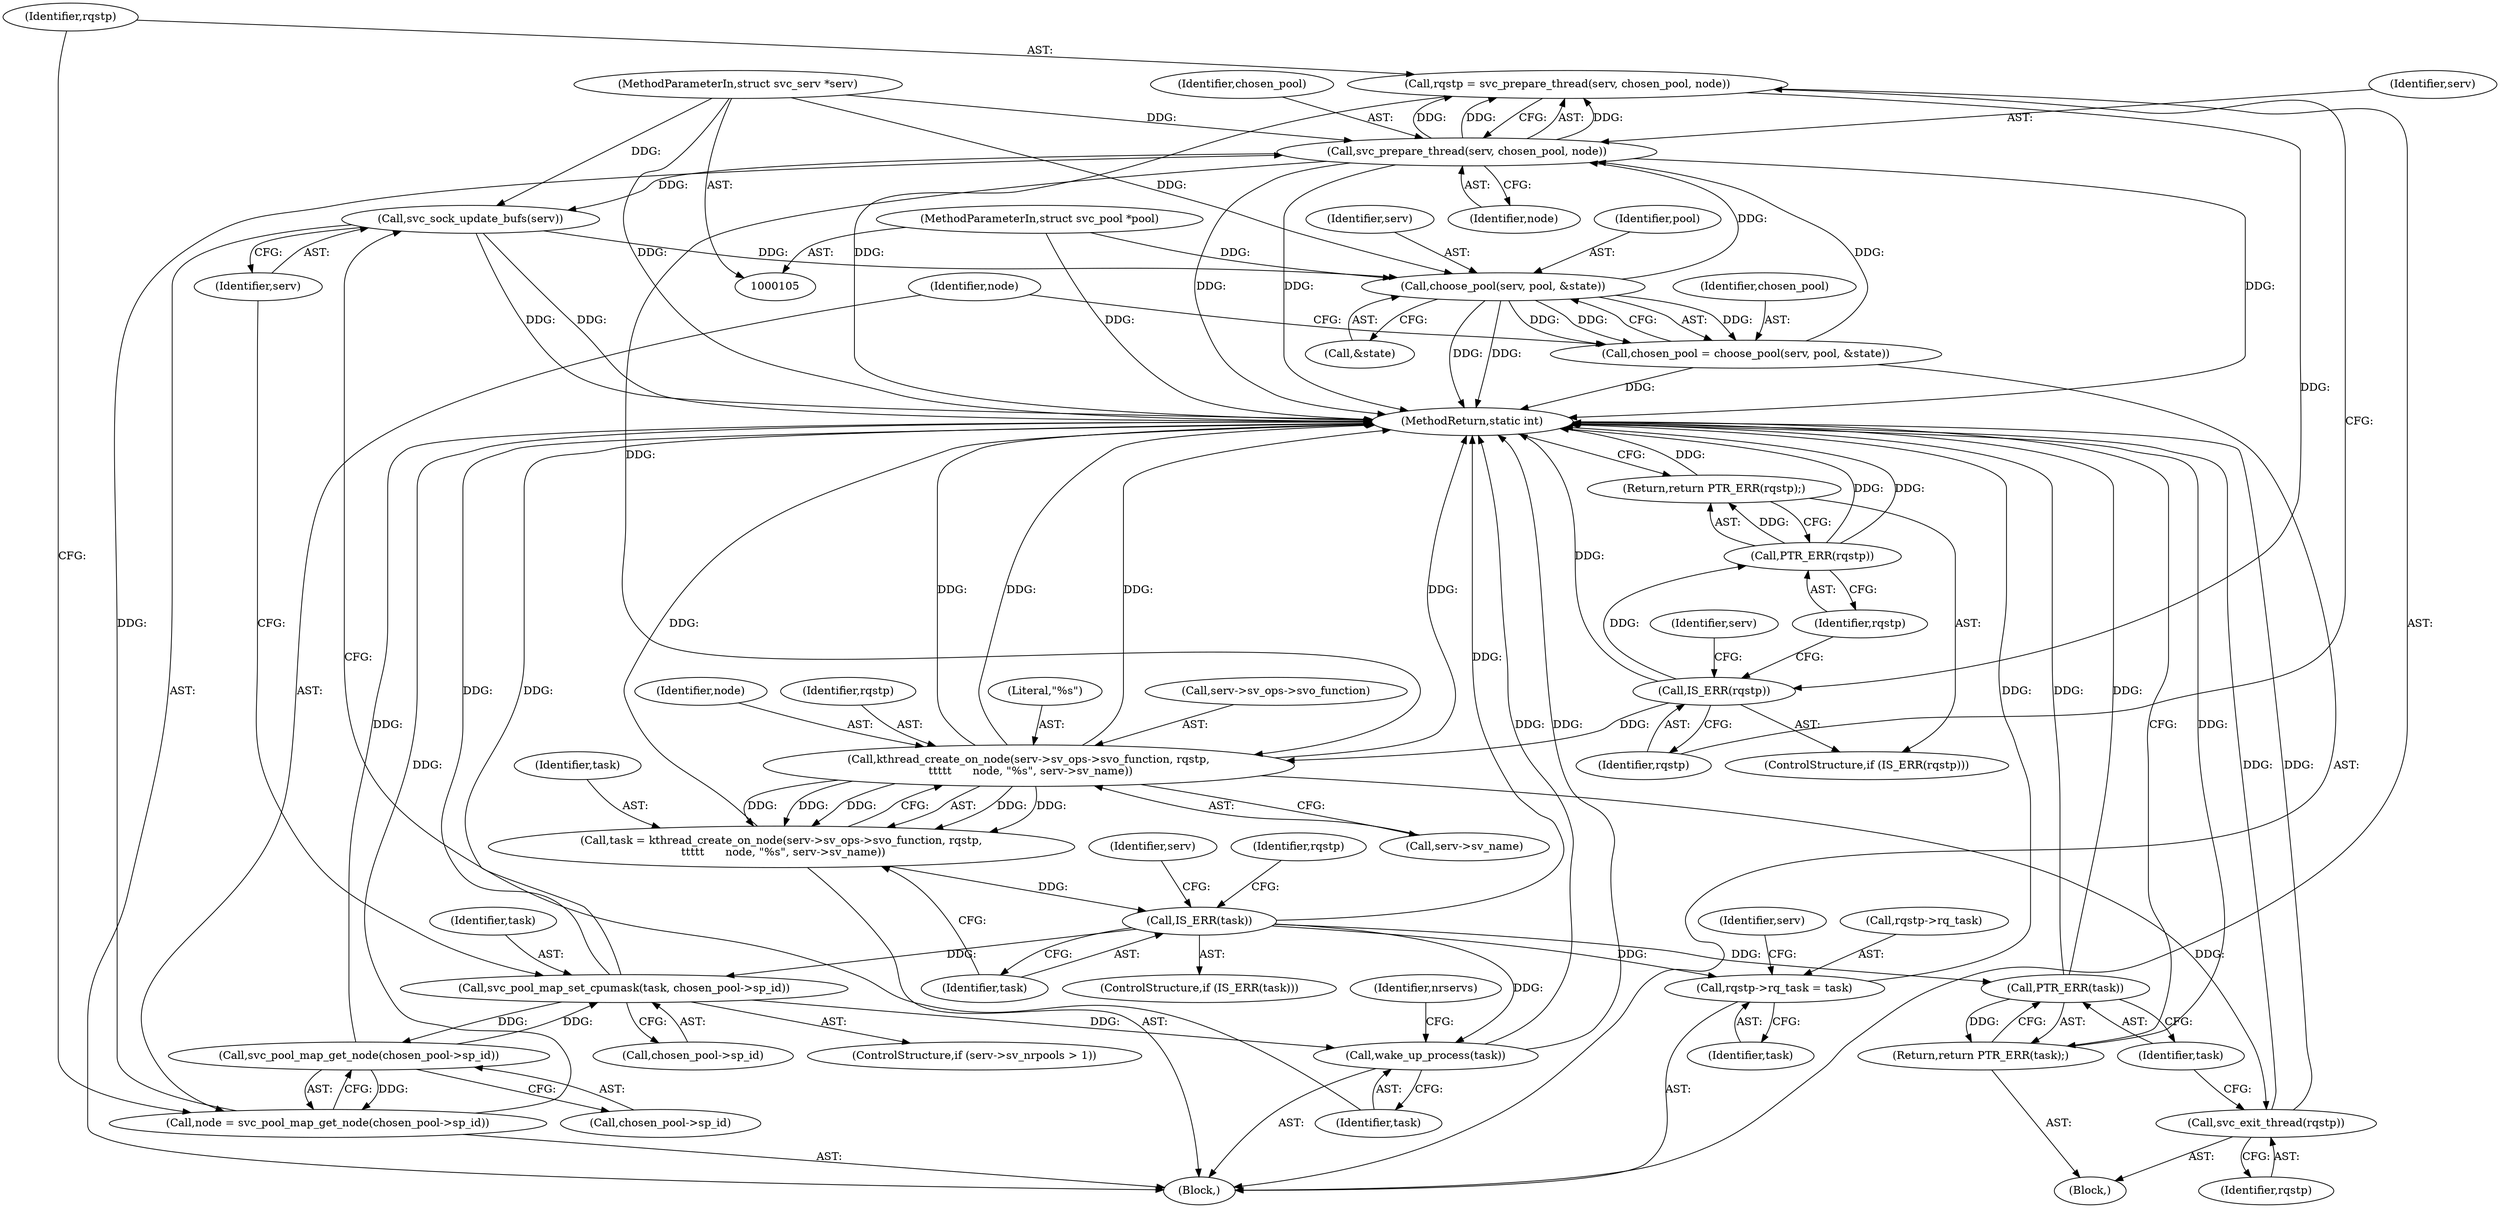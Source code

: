 digraph "0_linux_c70422f760c120480fee4de6c38804c72aa26bc1_20@API" {
"1000139" [label="(Call,rqstp = svc_prepare_thread(serv, chosen_pool, node))"];
"1000141" [label="(Call,svc_prepare_thread(serv, chosen_pool, node))"];
"1000128" [label="(Call,choose_pool(serv, pool, &state))"];
"1000202" [label="(Call,svc_sock_update_bufs(serv))"];
"1000106" [label="(MethodParameterIn,struct svc_serv *serv)"];
"1000107" [label="(MethodParameterIn,struct svc_pool *pool)"];
"1000126" [label="(Call,chosen_pool = choose_pool(serv, pool, &state))"];
"1000133" [label="(Call,node = svc_pool_map_get_node(chosen_pool->sp_id))"];
"1000135" [label="(Call,svc_pool_map_get_node(chosen_pool->sp_id))"];
"1000197" [label="(Call,svc_pool_map_set_cpumask(task, chosen_pool->sp_id))"];
"1000172" [label="(Call,IS_ERR(task))"];
"1000157" [label="(Call,task = kthread_create_on_node(serv->sv_ops->svo_function, rqstp,\n \t\t\t\t\t      node, \"%s\", serv->sv_name))"];
"1000159" [label="(Call,kthread_create_on_node(serv->sv_ops->svo_function, rqstp,\n \t\t\t\t\t      node, \"%s\", serv->sv_name))"];
"1000146" [label="(Call,IS_ERR(rqstp))"];
"1000139" [label="(Call,rqstp = svc_prepare_thread(serv, chosen_pool, node))"];
"1000149" [label="(Call,PTR_ERR(rqstp))"];
"1000148" [label="(Return,return PTR_ERR(rqstp);)"];
"1000184" [label="(Call,PTR_ERR(task))"];
"1000183" [label="(Return,return PTR_ERR(task);)"];
"1000186" [label="(Call,rqstp->rq_task = task)"];
"1000204" [label="(Call,wake_up_process(task))"];
"1000181" [label="(Call,svc_exit_thread(rqstp))"];
"1000181" [label="(Call,svc_exit_thread(rqstp))"];
"1000185" [label="(Identifier,task)"];
"1000126" [label="(Call,chosen_pool = choose_pool(serv, pool, &state))"];
"1000178" [label="(Identifier,serv)"];
"1000131" [label="(Call,&state)"];
"1000184" [label="(Call,PTR_ERR(task))"];
"1000171" [label="(ControlStructure,if (IS_ERR(task)))"];
"1000107" [label="(MethodParameterIn,struct svc_pool *pool)"];
"1000129" [label="(Identifier,serv)"];
"1000197" [label="(Call,svc_pool_map_set_cpumask(task, chosen_pool->sp_id))"];
"1000127" [label="(Identifier,chosen_pool)"];
"1000191" [label="(ControlStructure,if (serv->sv_nrpools > 1))"];
"1000141" [label="(Call,svc_prepare_thread(serv, chosen_pool, node))"];
"1000159" [label="(Call,kthread_create_on_node(serv->sv_ops->svo_function, rqstp,\n \t\t\t\t\t      node, \"%s\", serv->sv_name))"];
"1000149" [label="(Call,PTR_ERR(rqstp))"];
"1000160" [label="(Call,serv->sv_ops->svo_function)"];
"1000142" [label="(Identifier,serv)"];
"1000188" [label="(Identifier,rqstp)"];
"1000183" [label="(Return,return PTR_ERR(task);)"];
"1000207" [label="(Identifier,nrservs)"];
"1000186" [label="(Call,rqstp->rq_task = task)"];
"1000190" [label="(Identifier,task)"];
"1000187" [label="(Call,rqstp->rq_task)"];
"1000106" [label="(MethodParameterIn,struct svc_serv *serv)"];
"1000204" [label="(Call,wake_up_process(task))"];
"1000134" [label="(Identifier,node)"];
"1000140" [label="(Identifier,rqstp)"];
"1000205" [label="(Identifier,task)"];
"1000199" [label="(Call,chosen_pool->sp_id)"];
"1000202" [label="(Call,svc_sock_update_bufs(serv))"];
"1000158" [label="(Identifier,task)"];
"1000130" [label="(Identifier,pool)"];
"1000133" [label="(Call,node = svc_pool_map_get_node(chosen_pool->sp_id))"];
"1000172" [label="(Call,IS_ERR(task))"];
"1000166" [label="(Identifier,node)"];
"1000150" [label="(Identifier,rqstp)"];
"1000135" [label="(Call,svc_pool_map_get_node(chosen_pool->sp_id))"];
"1000165" [label="(Identifier,rqstp)"];
"1000182" [label="(Identifier,rqstp)"];
"1000203" [label="(Identifier,serv)"];
"1000147" [label="(Identifier,rqstp)"];
"1000123" [label="(Block,)"];
"1000154" [label="(Identifier,serv)"];
"1000145" [label="(ControlStructure,if (IS_ERR(rqstp)))"];
"1000167" [label="(Literal,\"%s\")"];
"1000148" [label="(Return,return PTR_ERR(rqstp);)"];
"1000174" [label="(Block,)"];
"1000211" [label="(MethodReturn,static int)"];
"1000173" [label="(Identifier,task)"];
"1000168" [label="(Call,serv->sv_name)"];
"1000157" [label="(Call,task = kthread_create_on_node(serv->sv_ops->svo_function, rqstp,\n \t\t\t\t\t      node, \"%s\", serv->sv_name))"];
"1000144" [label="(Identifier,node)"];
"1000139" [label="(Call,rqstp = svc_prepare_thread(serv, chosen_pool, node))"];
"1000146" [label="(Call,IS_ERR(rqstp))"];
"1000198" [label="(Identifier,task)"];
"1000194" [label="(Identifier,serv)"];
"1000128" [label="(Call,choose_pool(serv, pool, &state))"];
"1000136" [label="(Call,chosen_pool->sp_id)"];
"1000143" [label="(Identifier,chosen_pool)"];
"1000139" -> "1000123"  [label="AST: "];
"1000139" -> "1000141"  [label="CFG: "];
"1000140" -> "1000139"  [label="AST: "];
"1000141" -> "1000139"  [label="AST: "];
"1000147" -> "1000139"  [label="CFG: "];
"1000139" -> "1000211"  [label="DDG: "];
"1000141" -> "1000139"  [label="DDG: "];
"1000141" -> "1000139"  [label="DDG: "];
"1000141" -> "1000139"  [label="DDG: "];
"1000139" -> "1000146"  [label="DDG: "];
"1000141" -> "1000144"  [label="CFG: "];
"1000142" -> "1000141"  [label="AST: "];
"1000143" -> "1000141"  [label="AST: "];
"1000144" -> "1000141"  [label="AST: "];
"1000141" -> "1000211"  [label="DDG: "];
"1000141" -> "1000211"  [label="DDG: "];
"1000141" -> "1000211"  [label="DDG: "];
"1000128" -> "1000141"  [label="DDG: "];
"1000106" -> "1000141"  [label="DDG: "];
"1000126" -> "1000141"  [label="DDG: "];
"1000133" -> "1000141"  [label="DDG: "];
"1000141" -> "1000159"  [label="DDG: "];
"1000141" -> "1000202"  [label="DDG: "];
"1000128" -> "1000126"  [label="AST: "];
"1000128" -> "1000131"  [label="CFG: "];
"1000129" -> "1000128"  [label="AST: "];
"1000130" -> "1000128"  [label="AST: "];
"1000131" -> "1000128"  [label="AST: "];
"1000126" -> "1000128"  [label="CFG: "];
"1000128" -> "1000211"  [label="DDG: "];
"1000128" -> "1000211"  [label="DDG: "];
"1000128" -> "1000126"  [label="DDG: "];
"1000128" -> "1000126"  [label="DDG: "];
"1000128" -> "1000126"  [label="DDG: "];
"1000202" -> "1000128"  [label="DDG: "];
"1000106" -> "1000128"  [label="DDG: "];
"1000107" -> "1000128"  [label="DDG: "];
"1000202" -> "1000123"  [label="AST: "];
"1000202" -> "1000203"  [label="CFG: "];
"1000203" -> "1000202"  [label="AST: "];
"1000205" -> "1000202"  [label="CFG: "];
"1000202" -> "1000211"  [label="DDG: "];
"1000202" -> "1000211"  [label="DDG: "];
"1000106" -> "1000202"  [label="DDG: "];
"1000106" -> "1000105"  [label="AST: "];
"1000106" -> "1000211"  [label="DDG: "];
"1000107" -> "1000105"  [label="AST: "];
"1000107" -> "1000211"  [label="DDG: "];
"1000126" -> "1000123"  [label="AST: "];
"1000127" -> "1000126"  [label="AST: "];
"1000134" -> "1000126"  [label="CFG: "];
"1000126" -> "1000211"  [label="DDG: "];
"1000133" -> "1000123"  [label="AST: "];
"1000133" -> "1000135"  [label="CFG: "];
"1000134" -> "1000133"  [label="AST: "];
"1000135" -> "1000133"  [label="AST: "];
"1000140" -> "1000133"  [label="CFG: "];
"1000133" -> "1000211"  [label="DDG: "];
"1000135" -> "1000133"  [label="DDG: "];
"1000135" -> "1000136"  [label="CFG: "];
"1000136" -> "1000135"  [label="AST: "];
"1000135" -> "1000211"  [label="DDG: "];
"1000197" -> "1000135"  [label="DDG: "];
"1000135" -> "1000197"  [label="DDG: "];
"1000197" -> "1000191"  [label="AST: "];
"1000197" -> "1000199"  [label="CFG: "];
"1000198" -> "1000197"  [label="AST: "];
"1000199" -> "1000197"  [label="AST: "];
"1000203" -> "1000197"  [label="CFG: "];
"1000197" -> "1000211"  [label="DDG: "];
"1000197" -> "1000211"  [label="DDG: "];
"1000172" -> "1000197"  [label="DDG: "];
"1000197" -> "1000204"  [label="DDG: "];
"1000172" -> "1000171"  [label="AST: "];
"1000172" -> "1000173"  [label="CFG: "];
"1000173" -> "1000172"  [label="AST: "];
"1000178" -> "1000172"  [label="CFG: "];
"1000188" -> "1000172"  [label="CFG: "];
"1000172" -> "1000211"  [label="DDG: "];
"1000157" -> "1000172"  [label="DDG: "];
"1000172" -> "1000184"  [label="DDG: "];
"1000172" -> "1000186"  [label="DDG: "];
"1000172" -> "1000204"  [label="DDG: "];
"1000157" -> "1000123"  [label="AST: "];
"1000157" -> "1000159"  [label="CFG: "];
"1000158" -> "1000157"  [label="AST: "];
"1000159" -> "1000157"  [label="AST: "];
"1000173" -> "1000157"  [label="CFG: "];
"1000157" -> "1000211"  [label="DDG: "];
"1000159" -> "1000157"  [label="DDG: "];
"1000159" -> "1000157"  [label="DDG: "];
"1000159" -> "1000157"  [label="DDG: "];
"1000159" -> "1000157"  [label="DDG: "];
"1000159" -> "1000157"  [label="DDG: "];
"1000159" -> "1000168"  [label="CFG: "];
"1000160" -> "1000159"  [label="AST: "];
"1000165" -> "1000159"  [label="AST: "];
"1000166" -> "1000159"  [label="AST: "];
"1000167" -> "1000159"  [label="AST: "];
"1000168" -> "1000159"  [label="AST: "];
"1000159" -> "1000211"  [label="DDG: "];
"1000159" -> "1000211"  [label="DDG: "];
"1000159" -> "1000211"  [label="DDG: "];
"1000159" -> "1000211"  [label="DDG: "];
"1000146" -> "1000159"  [label="DDG: "];
"1000159" -> "1000181"  [label="DDG: "];
"1000146" -> "1000145"  [label="AST: "];
"1000146" -> "1000147"  [label="CFG: "];
"1000147" -> "1000146"  [label="AST: "];
"1000150" -> "1000146"  [label="CFG: "];
"1000154" -> "1000146"  [label="CFG: "];
"1000146" -> "1000211"  [label="DDG: "];
"1000146" -> "1000149"  [label="DDG: "];
"1000149" -> "1000148"  [label="AST: "];
"1000149" -> "1000150"  [label="CFG: "];
"1000150" -> "1000149"  [label="AST: "];
"1000148" -> "1000149"  [label="CFG: "];
"1000149" -> "1000211"  [label="DDG: "];
"1000149" -> "1000211"  [label="DDG: "];
"1000149" -> "1000148"  [label="DDG: "];
"1000148" -> "1000145"  [label="AST: "];
"1000211" -> "1000148"  [label="CFG: "];
"1000148" -> "1000211"  [label="DDG: "];
"1000184" -> "1000183"  [label="AST: "];
"1000184" -> "1000185"  [label="CFG: "];
"1000185" -> "1000184"  [label="AST: "];
"1000183" -> "1000184"  [label="CFG: "];
"1000184" -> "1000211"  [label="DDG: "];
"1000184" -> "1000211"  [label="DDG: "];
"1000184" -> "1000183"  [label="DDG: "];
"1000183" -> "1000174"  [label="AST: "];
"1000211" -> "1000183"  [label="CFG: "];
"1000183" -> "1000211"  [label="DDG: "];
"1000186" -> "1000123"  [label="AST: "];
"1000186" -> "1000190"  [label="CFG: "];
"1000187" -> "1000186"  [label="AST: "];
"1000190" -> "1000186"  [label="AST: "];
"1000194" -> "1000186"  [label="CFG: "];
"1000186" -> "1000211"  [label="DDG: "];
"1000204" -> "1000123"  [label="AST: "];
"1000204" -> "1000205"  [label="CFG: "];
"1000205" -> "1000204"  [label="AST: "];
"1000207" -> "1000204"  [label="CFG: "];
"1000204" -> "1000211"  [label="DDG: "];
"1000204" -> "1000211"  [label="DDG: "];
"1000181" -> "1000174"  [label="AST: "];
"1000181" -> "1000182"  [label="CFG: "];
"1000182" -> "1000181"  [label="AST: "];
"1000185" -> "1000181"  [label="CFG: "];
"1000181" -> "1000211"  [label="DDG: "];
"1000181" -> "1000211"  [label="DDG: "];
}
